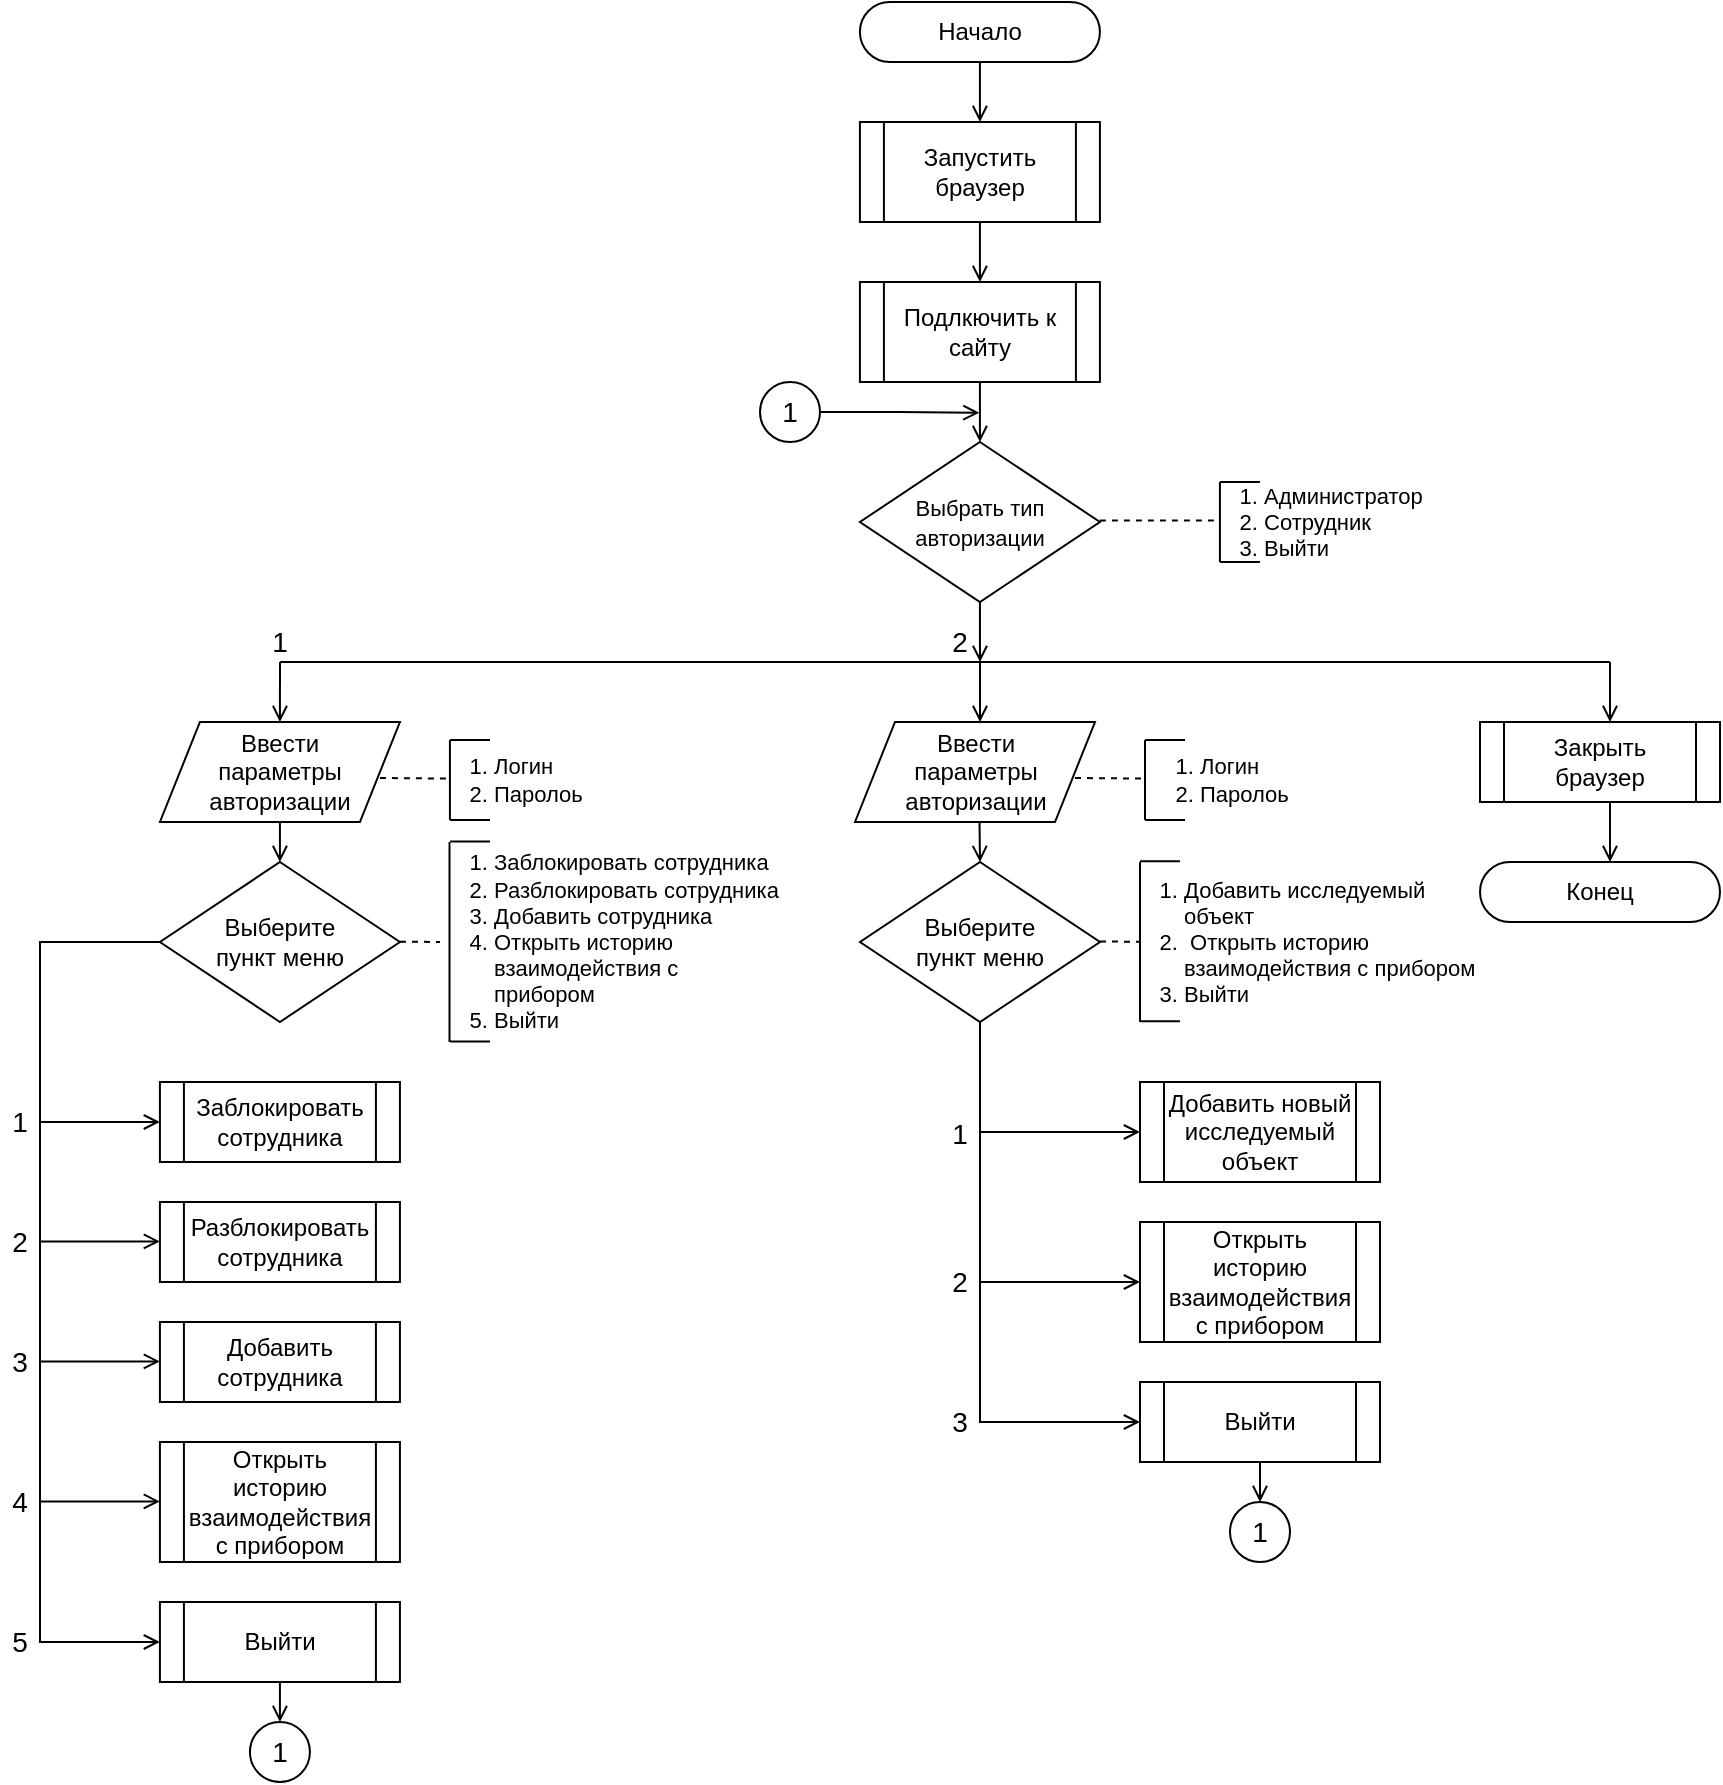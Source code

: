 <mxfile version="20.8.16" type="device"><diagram name="Страница 1" id="dOODLM-vnjrTdzxwq-fm"><mxGraphModel dx="2022" dy="1866" grid="1" gridSize="10" guides="1" tooltips="1" connect="1" arrows="1" fold="1" page="1" pageScale="1" pageWidth="827" pageHeight="1169" math="0" shadow="0"><root><mxCell id="0"/><mxCell id="1" parent="0"/><mxCell id="IjVwJMIcLzVmzFyRExD1-63" style="edgeStyle=orthogonalEdgeStyle;rounded=0;orthogonalLoop=1;jettySize=auto;html=1;exitX=0.5;exitY=1;exitDx=0;exitDy=0;entryX=0.5;entryY=0;entryDx=0;entryDy=0;endArrow=open;endFill=0;" edge="1" parent="1" source="IjVwJMIcLzVmzFyRExD1-2" target="IjVwJMIcLzVmzFyRExD1-61"><mxGeometry relative="1" as="geometry"/></mxCell><mxCell id="IjVwJMIcLzVmzFyRExD1-2" value="Начало" style="rounded=1;whiteSpace=wrap;html=1;arcSize=50;" vertex="1" parent="1"><mxGeometry x="324.96" y="-1130" width="120" height="30" as="geometry"/></mxCell><mxCell id="IjVwJMIcLzVmzFyRExD1-81" style="edgeStyle=orthogonalEdgeStyle;rounded=0;orthogonalLoop=1;jettySize=auto;html=1;exitX=0.5;exitY=1;exitDx=0;exitDy=0;entryX=0.5;entryY=0;entryDx=0;entryDy=0;endArrow=open;endFill=0;" edge="1" parent="1" source="IjVwJMIcLzVmzFyRExD1-4" target="IjVwJMIcLzVmzFyRExD1-65"><mxGeometry relative="1" as="geometry"/></mxCell><mxCell id="IjVwJMIcLzVmzFyRExD1-4" value="Подлкючить к сайту" style="shape=process;whiteSpace=wrap;html=1;backgroundOutline=1;" vertex="1" parent="1"><mxGeometry x="324.96" y="-990" width="120" height="50" as="geometry"/></mxCell><mxCell id="IjVwJMIcLzVmzFyRExD1-64" style="edgeStyle=orthogonalEdgeStyle;rounded=0;orthogonalLoop=1;jettySize=auto;html=1;exitX=0.5;exitY=1;exitDx=0;exitDy=0;entryX=0.5;entryY=0;entryDx=0;entryDy=0;endArrow=open;endFill=0;" edge="1" parent="1" source="IjVwJMIcLzVmzFyRExD1-61" target="IjVwJMIcLzVmzFyRExD1-4"><mxGeometry relative="1" as="geometry"/></mxCell><mxCell id="IjVwJMIcLzVmzFyRExD1-61" value="Запустить браузер" style="shape=process;whiteSpace=wrap;html=1;backgroundOutline=1;" vertex="1" parent="1"><mxGeometry x="324.96" y="-1070" width="120" height="50" as="geometry"/></mxCell><mxCell id="IjVwJMIcLzVmzFyRExD1-100" style="edgeStyle=orthogonalEdgeStyle;rounded=0;orthogonalLoop=1;jettySize=auto;html=1;exitX=0.5;exitY=1;exitDx=0;exitDy=0;endArrow=open;endFill=0;" edge="1" parent="1" source="IjVwJMIcLzVmzFyRExD1-65"><mxGeometry relative="1" as="geometry"><mxPoint x="385" y="-800" as="targetPoint"/><mxPoint x="354.96" y="-810" as="sourcePoint"/></mxGeometry></mxCell><mxCell id="IjVwJMIcLzVmzFyRExD1-65" value="&lt;span style=&quot;font-size: 11px;&quot;&gt;Выбрать тип&lt;br&gt;авторизации&lt;br&gt;&lt;/span&gt;" style="rhombus;whiteSpace=wrap;html=1;" vertex="1" parent="1"><mxGeometry x="324.96" y="-910" width="120" height="80" as="geometry"/></mxCell><mxCell id="IjVwJMIcLzVmzFyRExD1-76" value="" style="endArrow=none;html=1;rounded=0;fontSize=11;" edge="1" parent="1"><mxGeometry width="50" height="50" relative="1" as="geometry"><mxPoint x="504.96" y="-850" as="sourcePoint"/><mxPoint x="504.96" y="-890" as="targetPoint"/></mxGeometry></mxCell><mxCell id="IjVwJMIcLzVmzFyRExD1-77" value="" style="endArrow=none;html=1;rounded=0;fontSize=11;" edge="1" parent="1"><mxGeometry width="50" height="50" relative="1" as="geometry"><mxPoint x="524.96" y="-890" as="sourcePoint"/><mxPoint x="504.96" y="-890" as="targetPoint"/></mxGeometry></mxCell><mxCell id="IjVwJMIcLzVmzFyRExD1-78" value="" style="endArrow=none;html=1;rounded=0;fontSize=11;" edge="1" parent="1"><mxGeometry width="50" height="50" relative="1" as="geometry"><mxPoint x="524.96" y="-850" as="sourcePoint"/><mxPoint x="504.96" y="-850" as="targetPoint"/></mxGeometry></mxCell><mxCell id="IjVwJMIcLzVmzFyRExD1-79" value="&lt;div style=&quot;&quot;&gt;&lt;ol&gt;&lt;li&gt;Администратор&lt;/li&gt;&lt;li&gt;Сотрудник&lt;/li&gt;&lt;li&gt;Выйти&lt;/li&gt;&lt;/ol&gt;&lt;/div&gt;" style="text;html=1;strokeColor=none;fillColor=none;align=left;verticalAlign=middle;whiteSpace=wrap;rounded=0;fontSize=11;" vertex="1" parent="1"><mxGeometry x="484.96" y="-884.65" width="190" height="29.31" as="geometry"/></mxCell><mxCell id="IjVwJMIcLzVmzFyRExD1-80" value="" style="endArrow=none;dashed=1;html=1;rounded=0;fontSize=11;exitX=1;exitY=0.5;exitDx=0;exitDy=0;" edge="1" parent="1"><mxGeometry width="50" height="50" relative="1" as="geometry"><mxPoint x="444.96" y="-870.69" as="sourcePoint"/><mxPoint x="504.96" y="-870.69" as="targetPoint"/></mxGeometry></mxCell><mxCell id="IjVwJMIcLzVmzFyRExD1-89" value="" style="group" vertex="1" connectable="0" parent="1"><mxGeometry x="-25.04" y="-770" width="315" height="50" as="geometry"/></mxCell><mxCell id="IjVwJMIcLzVmzFyRExD1-82" value="Ввести&lt;br&gt;параметры&lt;br&gt;авторизации" style="shape=parallelogram;perimeter=parallelogramPerimeter;whiteSpace=wrap;html=1;fixedSize=1;" vertex="1" parent="IjVwJMIcLzVmzFyRExD1-89"><mxGeometry width="120" height="50" as="geometry"/></mxCell><mxCell id="IjVwJMIcLzVmzFyRExD1-84" value="" style="endArrow=none;html=1;rounded=0;fontSize=11;" edge="1" parent="IjVwJMIcLzVmzFyRExD1-89"><mxGeometry width="50" height="50" relative="1" as="geometry"><mxPoint x="145" y="49" as="sourcePoint"/><mxPoint x="145" y="9" as="targetPoint"/></mxGeometry></mxCell><mxCell id="IjVwJMIcLzVmzFyRExD1-85" value="" style="endArrow=none;html=1;rounded=0;fontSize=11;" edge="1" parent="IjVwJMIcLzVmzFyRExD1-89"><mxGeometry width="50" height="50" relative="1" as="geometry"><mxPoint x="165" y="9" as="sourcePoint"/><mxPoint x="145" y="9" as="targetPoint"/></mxGeometry></mxCell><mxCell id="IjVwJMIcLzVmzFyRExD1-86" value="" style="endArrow=none;html=1;rounded=0;fontSize=11;" edge="1" parent="IjVwJMIcLzVmzFyRExD1-89"><mxGeometry width="50" height="50" relative="1" as="geometry"><mxPoint x="165" y="49" as="sourcePoint"/><mxPoint x="145" y="49" as="targetPoint"/></mxGeometry></mxCell><mxCell id="IjVwJMIcLzVmzFyRExD1-87" value="&lt;div style=&quot;&quot;&gt;&lt;ol&gt;&lt;li&gt;Логин&lt;/li&gt;&lt;li&gt;Паролоь&lt;/li&gt;&lt;/ol&gt;&lt;/div&gt;" style="text;html=1;strokeColor=none;fillColor=none;align=left;verticalAlign=middle;whiteSpace=wrap;rounded=0;fontSize=11;" vertex="1" parent="IjVwJMIcLzVmzFyRExD1-89"><mxGeometry x="125" y="14.35" width="190" height="29.31" as="geometry"/></mxCell><mxCell id="IjVwJMIcLzVmzFyRExD1-88" value="" style="endArrow=none;dashed=1;html=1;rounded=0;fontSize=11;" edge="1" parent="IjVwJMIcLzVmzFyRExD1-89"><mxGeometry width="50" height="50" relative="1" as="geometry"><mxPoint x="110" y="28" as="sourcePoint"/><mxPoint x="145" y="28.31" as="targetPoint"/></mxGeometry></mxCell><mxCell id="IjVwJMIcLzVmzFyRExD1-90" value="" style="group" vertex="1" connectable="0" parent="1"><mxGeometry x="285" y="-770" width="315" height="50" as="geometry"/></mxCell><mxCell id="IjVwJMIcLzVmzFyRExD1-91" value="Ввести&lt;br&gt;параметры&lt;br&gt;авторизации" style="shape=parallelogram;perimeter=parallelogramPerimeter;whiteSpace=wrap;html=1;fixedSize=1;" vertex="1" parent="IjVwJMIcLzVmzFyRExD1-90"><mxGeometry x="37.5" width="120" height="50" as="geometry"/></mxCell><mxCell id="IjVwJMIcLzVmzFyRExD1-92" value="" style="endArrow=none;html=1;rounded=0;fontSize=11;" edge="1" parent="IjVwJMIcLzVmzFyRExD1-90"><mxGeometry width="50" height="50" relative="1" as="geometry"><mxPoint x="182.5" y="49" as="sourcePoint"/><mxPoint x="182.5" y="9" as="targetPoint"/></mxGeometry></mxCell><mxCell id="IjVwJMIcLzVmzFyRExD1-93" value="" style="endArrow=none;html=1;rounded=0;fontSize=11;" edge="1" parent="IjVwJMIcLzVmzFyRExD1-90"><mxGeometry width="50" height="50" relative="1" as="geometry"><mxPoint x="202.5" y="9" as="sourcePoint"/><mxPoint x="182.5" y="9" as="targetPoint"/></mxGeometry></mxCell><mxCell id="IjVwJMIcLzVmzFyRExD1-94" value="" style="endArrow=none;html=1;rounded=0;fontSize=11;" edge="1" parent="IjVwJMIcLzVmzFyRExD1-90"><mxGeometry width="50" height="50" relative="1" as="geometry"><mxPoint x="202.5" y="49" as="sourcePoint"/><mxPoint x="182.5" y="49" as="targetPoint"/></mxGeometry></mxCell><mxCell id="IjVwJMIcLzVmzFyRExD1-95" value="&lt;div style=&quot;&quot;&gt;&lt;ol&gt;&lt;li&gt;Логин&lt;/li&gt;&lt;li&gt;Паролоь&lt;/li&gt;&lt;/ol&gt;&lt;/div&gt;" style="text;html=1;strokeColor=none;fillColor=none;align=left;verticalAlign=middle;whiteSpace=wrap;rounded=0;fontSize=11;" vertex="1" parent="IjVwJMIcLzVmzFyRExD1-90"><mxGeometry x="167.5" y="14.35" width="190" height="29.31" as="geometry"/></mxCell><mxCell id="IjVwJMIcLzVmzFyRExD1-96" value="" style="endArrow=none;dashed=1;html=1;rounded=0;fontSize=11;" edge="1" parent="IjVwJMIcLzVmzFyRExD1-90"><mxGeometry width="50" height="50" relative="1" as="geometry"><mxPoint x="147.5" y="28" as="sourcePoint"/><mxPoint x="182.5" y="28.31" as="targetPoint"/></mxGeometry></mxCell><mxCell id="IjVwJMIcLzVmzFyRExD1-97" value="" style="endArrow=none;html=1;rounded=0;" edge="1" parent="1"><mxGeometry width="50" height="50" relative="1" as="geometry"><mxPoint x="35" y="-800" as="sourcePoint"/><mxPoint x="700" y="-800" as="targetPoint"/></mxGeometry></mxCell><mxCell id="IjVwJMIcLzVmzFyRExD1-98" value="" style="endArrow=open;html=1;rounded=0;endFill=0;entryX=0.5;entryY=0;entryDx=0;entryDy=0;" edge="1" parent="1" target="IjVwJMIcLzVmzFyRExD1-82"><mxGeometry width="50" height="50" relative="1" as="geometry"><mxPoint x="35" y="-800" as="sourcePoint"/><mxPoint x="69.96" y="-770" as="targetPoint"/></mxGeometry></mxCell><mxCell id="IjVwJMIcLzVmzFyRExD1-99" value="" style="endArrow=open;html=1;rounded=0;endFill=0;" edge="1" parent="1"><mxGeometry width="50" height="50" relative="1" as="geometry"><mxPoint x="385" y="-800" as="sourcePoint"/><mxPoint x="385" y="-770" as="targetPoint"/></mxGeometry></mxCell><mxCell id="IjVwJMIcLzVmzFyRExD1-101" value="&lt;font style=&quot;font-size: 14px;&quot;&gt;1&lt;/font&gt;" style="text;html=1;strokeColor=none;fillColor=none;align=center;verticalAlign=middle;whiteSpace=wrap;rounded=0;fontSize=12;" vertex="1" parent="1"><mxGeometry x="24.96" y="-820" width="20" height="20" as="geometry"/></mxCell><mxCell id="IjVwJMIcLzVmzFyRExD1-102" value="&lt;font style=&quot;font-size: 14px;&quot;&gt;2&lt;/font&gt;" style="text;html=1;strokeColor=none;fillColor=none;align=center;verticalAlign=middle;whiteSpace=wrap;rounded=0;fontSize=12;" vertex="1" parent="1"><mxGeometry x="365" y="-820" width="20" height="20" as="geometry"/></mxCell><mxCell id="IjVwJMIcLzVmzFyRExD1-103" value="Добавить сотрудника" style="shape=process;whiteSpace=wrap;html=1;backgroundOutline=1;" vertex="1" parent="1"><mxGeometry x="-25.04" y="-470" width="120" height="40" as="geometry"/></mxCell><mxCell id="IjVwJMIcLzVmzFyRExD1-104" value="Заблокировать сотрудника" style="shape=process;whiteSpace=wrap;html=1;backgroundOutline=1;" vertex="1" parent="1"><mxGeometry x="-25.04" y="-590" width="120" height="40" as="geometry"/></mxCell><mxCell id="IjVwJMIcLzVmzFyRExD1-105" value="Разблокировать сотрудника" style="shape=process;whiteSpace=wrap;html=1;backgroundOutline=1;" vertex="1" parent="1"><mxGeometry x="-25.04" y="-530" width="120" height="40" as="geometry"/></mxCell><mxCell id="IjVwJMIcLzVmzFyRExD1-109" value="Открыть историю взаимодействия с прибором" style="shape=process;whiteSpace=wrap;html=1;backgroundOutline=1;" vertex="1" parent="1"><mxGeometry x="-25.04" y="-410" width="120" height="60" as="geometry"/></mxCell><mxCell id="IjVwJMIcLzVmzFyRExD1-135" style="edgeStyle=orthogonalEdgeStyle;rounded=0;orthogonalLoop=1;jettySize=auto;html=1;exitX=0.5;exitY=1;exitDx=0;exitDy=0;entryX=0.5;entryY=0;entryDx=0;entryDy=0;startArrow=none;startFill=0;endArrow=open;endFill=0;" edge="1" parent="1" source="IjVwJMIcLzVmzFyRExD1-112" target="IjVwJMIcLzVmzFyRExD1-133"><mxGeometry relative="1" as="geometry"/></mxCell><mxCell id="IjVwJMIcLzVmzFyRExD1-112" value="Выйти" style="shape=process;whiteSpace=wrap;html=1;backgroundOutline=1;" vertex="1" parent="1"><mxGeometry x="-25.04" y="-330" width="120" height="40" as="geometry"/></mxCell><mxCell id="IjVwJMIcLzVmzFyRExD1-116" value="&lt;span style=&quot;&quot;&gt;Выберите&lt;br&gt;пункт меню&lt;br&gt;&lt;/span&gt;" style="rhombus;whiteSpace=wrap;html=1;" vertex="1" parent="1"><mxGeometry x="-25.04" y="-700" width="120" height="80" as="geometry"/></mxCell><mxCell id="IjVwJMIcLzVmzFyRExD1-117" value="" style="endArrow=none;html=1;rounded=0;fontSize=11;" edge="1" parent="1"><mxGeometry width="50" height="50" relative="1" as="geometry"><mxPoint x="119.75" y="-610" as="sourcePoint"/><mxPoint x="119.75" y="-710" as="targetPoint"/></mxGeometry></mxCell><mxCell id="IjVwJMIcLzVmzFyRExD1-119" value="" style="endArrow=none;html=1;rounded=0;fontSize=11;" edge="1" parent="1"><mxGeometry width="50" height="50" relative="1" as="geometry"><mxPoint x="140" y="-610.25" as="sourcePoint"/><mxPoint x="120" y="-610.25" as="targetPoint"/></mxGeometry></mxCell><mxCell id="IjVwJMIcLzVmzFyRExD1-120" value="&lt;div style=&quot;&quot;&gt;&lt;ol&gt;&lt;li&gt;Заблокировать сотрудника&lt;/li&gt;&lt;li&gt;Разблокировать сотрудника&lt;/li&gt;&lt;li&gt;Добавить сотрудника&lt;/li&gt;&lt;li&gt;Открыть историю взаимодействия с прибором&lt;br&gt;&lt;/li&gt;&lt;li&gt;Выйти&lt;/li&gt;&lt;/ol&gt;&lt;/div&gt;" style="text;html=1;strokeColor=none;fillColor=none;align=left;verticalAlign=middle;whiteSpace=wrap;rounded=0;fontSize=11;" vertex="1" parent="1"><mxGeometry x="100.04" y="-700" width="184.96" height="80" as="geometry"/></mxCell><mxCell id="IjVwJMIcLzVmzFyRExD1-121" value="" style="endArrow=none;dashed=1;html=1;rounded=0;fontSize=11;exitX=1;exitY=0.5;exitDx=0;exitDy=0;" edge="1" parent="1"><mxGeometry width="50" height="50" relative="1" as="geometry"><mxPoint x="95" y="-660.18" as="sourcePoint"/><mxPoint x="115" y="-660" as="targetPoint"/></mxGeometry></mxCell><mxCell id="IjVwJMIcLzVmzFyRExD1-118" value="" style="endArrow=none;html=1;rounded=0;fontSize=11;" edge="1" parent="1"><mxGeometry width="50" height="50" relative="1" as="geometry"><mxPoint x="140" y="-710.25" as="sourcePoint"/><mxPoint x="120" y="-710.25" as="targetPoint"/></mxGeometry></mxCell><mxCell id="IjVwJMIcLzVmzFyRExD1-123" value="" style="endArrow=none;html=1;rounded=0;entryX=0;entryY=0.5;entryDx=0;entryDy=0;exitX=0;exitY=0.5;exitDx=0;exitDy=0;endFill=0;startArrow=open;startFill=0;" edge="1" parent="1" source="IjVwJMIcLzVmzFyRExD1-112" target="IjVwJMIcLzVmzFyRExD1-116"><mxGeometry width="50" height="50" relative="1" as="geometry"><mxPoint x="-45" y="-300" as="sourcePoint"/><mxPoint x="-195" y="-550" as="targetPoint"/><Array as="points"><mxPoint x="-85" y="-310"/><mxPoint x="-85" y="-660"/></Array></mxGeometry></mxCell><mxCell id="IjVwJMIcLzVmzFyRExD1-124" value="" style="endArrow=open;html=1;rounded=0;entryX=0;entryY=0.5;entryDx=0;entryDy=0;endFill=0;" edge="1" parent="1" target="IjVwJMIcLzVmzFyRExD1-104"><mxGeometry width="50" height="50" relative="1" as="geometry"><mxPoint x="-85" y="-570" as="sourcePoint"/><mxPoint x="-185" y="-520" as="targetPoint"/></mxGeometry></mxCell><mxCell id="IjVwJMIcLzVmzFyRExD1-125" value="" style="endArrow=open;html=1;rounded=0;entryX=0;entryY=0.5;entryDx=0;entryDy=0;endFill=0;" edge="1" parent="1"><mxGeometry width="50" height="50" relative="1" as="geometry"><mxPoint x="-85.0" y="-510.3" as="sourcePoint"/><mxPoint x="-25.04" y="-510.3" as="targetPoint"/></mxGeometry></mxCell><mxCell id="IjVwJMIcLzVmzFyRExD1-126" value="" style="endArrow=open;html=1;rounded=0;entryX=0;entryY=0.5;entryDx=0;entryDy=0;endFill=0;" edge="1" parent="1"><mxGeometry width="50" height="50" relative="1" as="geometry"><mxPoint x="-85.0" y="-450.3" as="sourcePoint"/><mxPoint x="-25.04" y="-450.3" as="targetPoint"/></mxGeometry></mxCell><mxCell id="IjVwJMIcLzVmzFyRExD1-127" value="" style="endArrow=open;html=1;rounded=0;entryX=0;entryY=0.5;entryDx=0;entryDy=0;endFill=0;" edge="1" parent="1"><mxGeometry width="50" height="50" relative="1" as="geometry"><mxPoint x="-85.0" y="-380.3" as="sourcePoint"/><mxPoint x="-25.04" y="-380.3" as="targetPoint"/></mxGeometry></mxCell><mxCell id="IjVwJMIcLzVmzFyRExD1-128" value="&lt;font style=&quot;font-size: 14px;&quot;&gt;1&lt;/font&gt;" style="text;html=1;strokeColor=none;fillColor=none;align=center;verticalAlign=middle;whiteSpace=wrap;rounded=0;fontSize=12;" vertex="1" parent="1"><mxGeometry x="-105" y="-580" width="20" height="20" as="geometry"/></mxCell><mxCell id="IjVwJMIcLzVmzFyRExD1-129" value="&lt;font style=&quot;font-size: 14px;&quot;&gt;2&lt;/font&gt;" style="text;html=1;strokeColor=none;fillColor=none;align=center;verticalAlign=middle;whiteSpace=wrap;rounded=0;fontSize=12;" vertex="1" parent="1"><mxGeometry x="-105" y="-520" width="20" height="20" as="geometry"/></mxCell><mxCell id="IjVwJMIcLzVmzFyRExD1-130" value="&lt;font style=&quot;font-size: 14px;&quot;&gt;3&lt;/font&gt;" style="text;html=1;strokeColor=none;fillColor=none;align=center;verticalAlign=middle;whiteSpace=wrap;rounded=0;fontSize=12;" vertex="1" parent="1"><mxGeometry x="-105" y="-460" width="20" height="20" as="geometry"/></mxCell><mxCell id="IjVwJMIcLzVmzFyRExD1-131" value="&lt;font style=&quot;font-size: 14px;&quot;&gt;4&lt;/font&gt;" style="text;html=1;strokeColor=none;fillColor=none;align=center;verticalAlign=middle;whiteSpace=wrap;rounded=0;fontSize=12;" vertex="1" parent="1"><mxGeometry x="-105" y="-390" width="20" height="20" as="geometry"/></mxCell><mxCell id="IjVwJMIcLzVmzFyRExD1-132" value="&lt;font style=&quot;font-size: 14px;&quot;&gt;5&lt;/font&gt;" style="text;html=1;strokeColor=none;fillColor=none;align=center;verticalAlign=middle;whiteSpace=wrap;rounded=0;fontSize=12;" vertex="1" parent="1"><mxGeometry x="-105" y="-320" width="20" height="20" as="geometry"/></mxCell><mxCell id="IjVwJMIcLzVmzFyRExD1-133" value="&lt;font style=&quot;font-size: 14px;&quot;&gt;1&lt;/font&gt;" style="ellipse;whiteSpace=wrap;html=1;fontSize=11;" vertex="1" parent="1"><mxGeometry x="19.96" y="-270" width="30" height="30" as="geometry"/></mxCell><mxCell id="IjVwJMIcLzVmzFyRExD1-138" style="edgeStyle=orthogonalEdgeStyle;rounded=0;orthogonalLoop=1;jettySize=auto;html=1;exitX=1;exitY=0.5;exitDx=0;exitDy=0;fontSize=12;startArrow=none;startFill=0;endArrow=open;endFill=0;" edge="1" parent="1" source="IjVwJMIcLzVmzFyRExD1-136"><mxGeometry relative="1" as="geometry"><mxPoint x="384.714" y="-924.571" as="targetPoint"/></mxGeometry></mxCell><mxCell id="IjVwJMIcLzVmzFyRExD1-136" value="&lt;font style=&quot;font-size: 14px;&quot;&gt;1&lt;/font&gt;" style="ellipse;whiteSpace=wrap;html=1;fontSize=11;" vertex="1" parent="1"><mxGeometry x="275" y="-940" width="30" height="30" as="geometry"/></mxCell><mxCell id="IjVwJMIcLzVmzFyRExD1-137" style="edgeStyle=orthogonalEdgeStyle;rounded=0;orthogonalLoop=1;jettySize=auto;html=1;exitX=0.5;exitY=1;exitDx=0;exitDy=0;entryX=0.5;entryY=0;entryDx=0;entryDy=0;startArrow=none;startFill=0;endArrow=open;endFill=0;" edge="1" parent="1" source="IjVwJMIcLzVmzFyRExD1-82" target="IjVwJMIcLzVmzFyRExD1-116"><mxGeometry relative="1" as="geometry"/></mxCell><mxCell id="IjVwJMIcLzVmzFyRExD1-152" style="edgeStyle=orthogonalEdgeStyle;rounded=0;orthogonalLoop=1;jettySize=auto;html=1;exitX=0.5;exitY=1;exitDx=0;exitDy=0;entryX=0;entryY=0.5;entryDx=0;entryDy=0;fontSize=12;startArrow=none;startFill=0;endArrow=open;endFill=0;" edge="1" parent="1" source="IjVwJMIcLzVmzFyRExD1-139" target="IjVwJMIcLzVmzFyRExD1-151"><mxGeometry relative="1" as="geometry"/></mxCell><mxCell id="IjVwJMIcLzVmzFyRExD1-153" style="edgeStyle=orthogonalEdgeStyle;rounded=0;orthogonalLoop=1;jettySize=auto;html=1;exitX=0.5;exitY=1;exitDx=0;exitDy=0;entryX=0;entryY=0.5;entryDx=0;entryDy=0;fontSize=12;startArrow=none;startFill=0;endArrow=open;endFill=0;" edge="1" parent="1" source="IjVwJMIcLzVmzFyRExD1-139" target="IjVwJMIcLzVmzFyRExD1-149"><mxGeometry relative="1" as="geometry"/></mxCell><mxCell id="IjVwJMIcLzVmzFyRExD1-154" style="edgeStyle=orthogonalEdgeStyle;rounded=0;orthogonalLoop=1;jettySize=auto;html=1;exitX=0.5;exitY=1;exitDx=0;exitDy=0;entryX=0;entryY=0.5;entryDx=0;entryDy=0;fontSize=12;startArrow=none;startFill=0;endArrow=open;endFill=0;" edge="1" parent="1" source="IjVwJMIcLzVmzFyRExD1-139" target="IjVwJMIcLzVmzFyRExD1-150"><mxGeometry relative="1" as="geometry"/></mxCell><mxCell id="IjVwJMIcLzVmzFyRExD1-139" value="&lt;span style=&quot;&quot;&gt;Выберите&lt;br&gt;пункт меню&lt;br&gt;&lt;/span&gt;" style="rhombus;whiteSpace=wrap;html=1;" vertex="1" parent="1"><mxGeometry x="325" y="-700" width="120" height="80" as="geometry"/></mxCell><mxCell id="IjVwJMIcLzVmzFyRExD1-141" value="" style="endArrow=open;html=1;rounded=0;endFill=0;" edge="1" parent="1"><mxGeometry width="50" height="50" relative="1" as="geometry"><mxPoint x="384.76" y="-720" as="sourcePoint"/><mxPoint x="385" y="-700" as="targetPoint"/></mxGeometry></mxCell><mxCell id="IjVwJMIcLzVmzFyRExD1-142" value="" style="endArrow=none;html=1;rounded=0;fontSize=11;" edge="1" parent="1"><mxGeometry width="50" height="50" relative="1" as="geometry"><mxPoint x="465" y="-620" as="sourcePoint"/><mxPoint x="465" y="-700" as="targetPoint"/></mxGeometry></mxCell><mxCell id="IjVwJMIcLzVmzFyRExD1-143" value="" style="endArrow=none;html=1;rounded=0;fontSize=11;" edge="1" parent="1"><mxGeometry width="50" height="50" relative="1" as="geometry"><mxPoint x="485" y="-620.4" as="sourcePoint"/><mxPoint x="465" y="-620.4" as="targetPoint"/></mxGeometry></mxCell><mxCell id="IjVwJMIcLzVmzFyRExD1-144" value="&lt;div style=&quot;&quot;&gt;&lt;ol&gt;&lt;li&gt;Добавить исследуемый объект&lt;/li&gt;&lt;li&gt;&amp;nbsp;Открыть историю взаимодействия с прибором&lt;/li&gt;&lt;li&gt;Выйти&lt;/li&gt;&lt;/ol&gt;&lt;/div&gt;" style="text;html=1;strokeColor=none;fillColor=none;align=left;verticalAlign=middle;whiteSpace=wrap;rounded=0;fontSize=11;" vertex="1" parent="1"><mxGeometry x="445" y="-695" width="190" height="70" as="geometry"/></mxCell><mxCell id="IjVwJMIcLzVmzFyRExD1-145" value="" style="endArrow=none;dashed=1;html=1;rounded=0;fontSize=11;exitX=1;exitY=0.5;exitDx=0;exitDy=0;" edge="1" parent="1"><mxGeometry width="50" height="50" relative="1" as="geometry"><mxPoint x="445" y="-660.27" as="sourcePoint"/><mxPoint x="465" y="-660.09" as="targetPoint"/></mxGeometry></mxCell><mxCell id="IjVwJMIcLzVmzFyRExD1-146" value="" style="endArrow=none;html=1;rounded=0;fontSize=11;" edge="1" parent="1"><mxGeometry width="50" height="50" relative="1" as="geometry"><mxPoint x="485" y="-700.4" as="sourcePoint"/><mxPoint x="465" y="-700.4" as="targetPoint"/></mxGeometry></mxCell><mxCell id="IjVwJMIcLzVmzFyRExD1-149" value="Добавить новый исследуемый объект" style="shape=process;whiteSpace=wrap;html=1;backgroundOutline=1;" vertex="1" parent="1"><mxGeometry x="465" y="-590" width="120" height="50" as="geometry"/></mxCell><mxCell id="IjVwJMIcLzVmzFyRExD1-150" value="Открыть историю взаимодействия с прибором" style="shape=process;whiteSpace=wrap;html=1;backgroundOutline=1;" vertex="1" parent="1"><mxGeometry x="465" y="-520" width="120" height="60" as="geometry"/></mxCell><mxCell id="IjVwJMIcLzVmzFyRExD1-156" style="edgeStyle=orthogonalEdgeStyle;rounded=0;orthogonalLoop=1;jettySize=auto;html=1;exitX=0.5;exitY=1;exitDx=0;exitDy=0;entryX=0.5;entryY=0;entryDx=0;entryDy=0;fontSize=12;startArrow=none;startFill=0;endArrow=open;endFill=0;" edge="1" parent="1" source="IjVwJMIcLzVmzFyRExD1-151" target="IjVwJMIcLzVmzFyRExD1-155"><mxGeometry relative="1" as="geometry"/></mxCell><mxCell id="IjVwJMIcLzVmzFyRExD1-151" value="Выйти" style="shape=process;whiteSpace=wrap;html=1;backgroundOutline=1;" vertex="1" parent="1"><mxGeometry x="465" y="-440" width="120" height="40" as="geometry"/></mxCell><mxCell id="IjVwJMIcLzVmzFyRExD1-155" value="&lt;font style=&quot;font-size: 14px;&quot;&gt;1&lt;/font&gt;" style="ellipse;whiteSpace=wrap;html=1;fontSize=11;" vertex="1" parent="1"><mxGeometry x="510" y="-380" width="30" height="30" as="geometry"/></mxCell><mxCell id="IjVwJMIcLzVmzFyRExD1-157" value="&lt;font style=&quot;font-size: 14px;&quot;&gt;1&lt;/font&gt;" style="text;html=1;strokeColor=none;fillColor=none;align=center;verticalAlign=middle;whiteSpace=wrap;rounded=0;fontSize=12;" vertex="1" parent="1"><mxGeometry x="365" y="-574" width="20" height="20" as="geometry"/></mxCell><mxCell id="IjVwJMIcLzVmzFyRExD1-158" value="&lt;font style=&quot;font-size: 14px;&quot;&gt;2&lt;/font&gt;" style="text;html=1;strokeColor=none;fillColor=none;align=center;verticalAlign=middle;whiteSpace=wrap;rounded=0;fontSize=12;" vertex="1" parent="1"><mxGeometry x="365" y="-500" width="20" height="20" as="geometry"/></mxCell><mxCell id="IjVwJMIcLzVmzFyRExD1-159" value="&lt;font style=&quot;font-size: 14px;&quot;&gt;3&lt;/font&gt;" style="text;html=1;strokeColor=none;fillColor=none;align=center;verticalAlign=middle;whiteSpace=wrap;rounded=0;fontSize=12;" vertex="1" parent="1"><mxGeometry x="365" y="-430" width="20" height="20" as="geometry"/></mxCell><mxCell id="IjVwJMIcLzVmzFyRExD1-160" value="Закрыть браузер" style="shape=process;whiteSpace=wrap;html=1;backgroundOutline=1;" vertex="1" parent="1"><mxGeometry x="635" y="-770" width="120" height="40" as="geometry"/></mxCell><mxCell id="IjVwJMIcLzVmzFyRExD1-162" value="Конец" style="rounded=1;whiteSpace=wrap;html=1;arcSize=50;" vertex="1" parent="1"><mxGeometry x="635" y="-700" width="120" height="30" as="geometry"/></mxCell><mxCell id="IjVwJMIcLzVmzFyRExD1-163" value="" style="endArrow=open;html=1;rounded=0;endFill=0;" edge="1" parent="1"><mxGeometry width="50" height="50" relative="1" as="geometry"><mxPoint x="700" y="-800" as="sourcePoint"/><mxPoint x="700" y="-770" as="targetPoint"/></mxGeometry></mxCell><mxCell id="IjVwJMIcLzVmzFyRExD1-164" value="" style="endArrow=open;html=1;rounded=0;endFill=0;" edge="1" parent="1"><mxGeometry width="50" height="50" relative="1" as="geometry"><mxPoint x="700" y="-730" as="sourcePoint"/><mxPoint x="700" y="-700" as="targetPoint"/></mxGeometry></mxCell></root></mxGraphModel></diagram></mxfile>